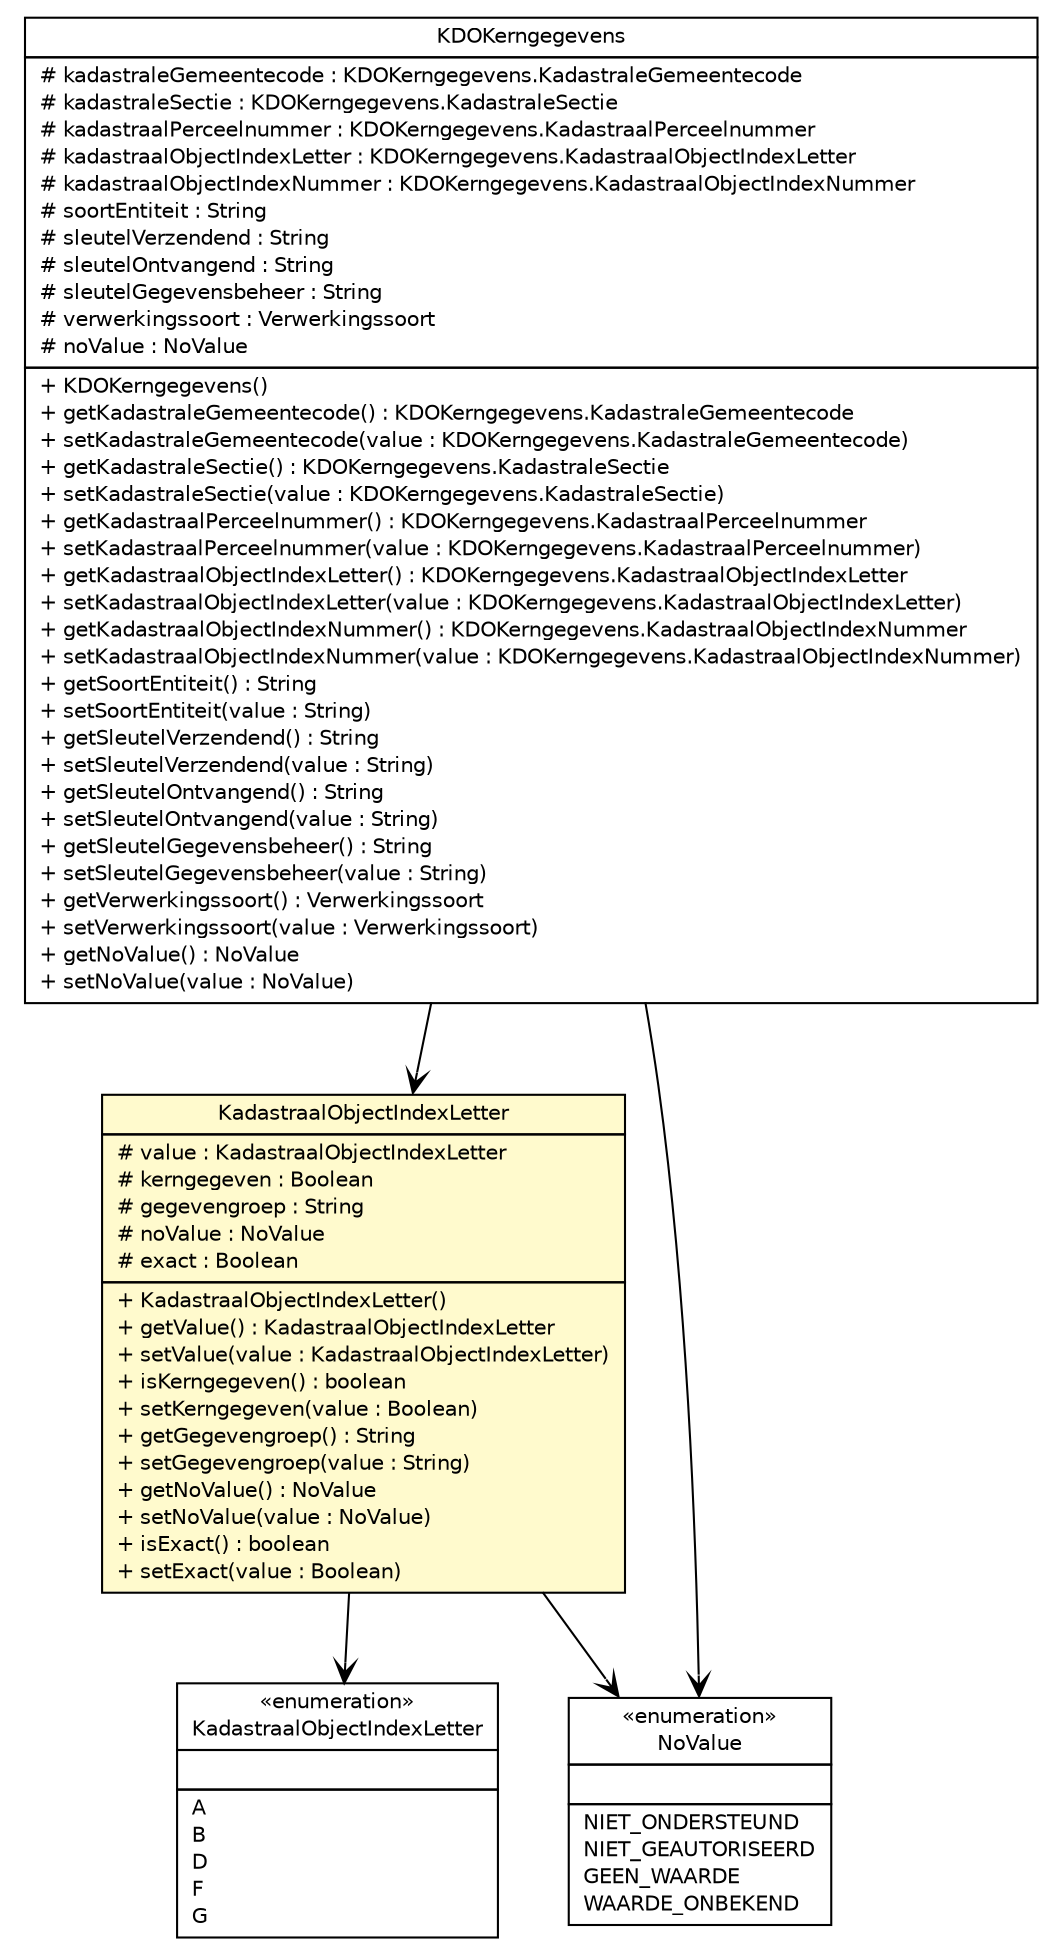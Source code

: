 #!/usr/local/bin/dot
#
# Class diagram 
# Generated by UMLGraph version R5_6-24-gf6e263 (http://www.umlgraph.org/)
#

digraph G {
	edge [fontname="Helvetica",fontsize=10,labelfontname="Helvetica",labelfontsize=10];
	node [fontname="Helvetica",fontsize=10,shape=plaintext];
	nodesep=0.25;
	ranksep=0.5;
	// nl.egem.stuf.sector.bg._0204.KadastraalObjectIndexLetter
	c89202 [label=<<table title="nl.egem.stuf.sector.bg._0204.KadastraalObjectIndexLetter" border="0" cellborder="1" cellspacing="0" cellpadding="2" port="p" href="./KadastraalObjectIndexLetter.html">
		<tr><td><table border="0" cellspacing="0" cellpadding="1">
<tr><td align="center" balign="center"> &#171;enumeration&#187; </td></tr>
<tr><td align="center" balign="center"> KadastraalObjectIndexLetter </td></tr>
		</table></td></tr>
		<tr><td><table border="0" cellspacing="0" cellpadding="1">
<tr><td align="left" balign="left">  </td></tr>
		</table></td></tr>
		<tr><td><table border="0" cellspacing="0" cellpadding="1">
<tr><td align="left" balign="left"> A </td></tr>
<tr><td align="left" balign="left"> B </td></tr>
<tr><td align="left" balign="left"> D </td></tr>
<tr><td align="left" balign="left"> F </td></tr>
<tr><td align="left" balign="left"> G </td></tr>
		</table></td></tr>
		</table>>, URL="./KadastraalObjectIndexLetter.html", fontname="Helvetica", fontcolor="black", fontsize=10.0];
	// nl.egem.stuf.sector.bg._0204.KDOKerngegevens
	c89231 [label=<<table title="nl.egem.stuf.sector.bg._0204.KDOKerngegevens" border="0" cellborder="1" cellspacing="0" cellpadding="2" port="p" href="./KDOKerngegevens.html">
		<tr><td><table border="0" cellspacing="0" cellpadding="1">
<tr><td align="center" balign="center"> KDOKerngegevens </td></tr>
		</table></td></tr>
		<tr><td><table border="0" cellspacing="0" cellpadding="1">
<tr><td align="left" balign="left"> # kadastraleGemeentecode : KDOKerngegevens.KadastraleGemeentecode </td></tr>
<tr><td align="left" balign="left"> # kadastraleSectie : KDOKerngegevens.KadastraleSectie </td></tr>
<tr><td align="left" balign="left"> # kadastraalPerceelnummer : KDOKerngegevens.KadastraalPerceelnummer </td></tr>
<tr><td align="left" balign="left"> # kadastraalObjectIndexLetter : KDOKerngegevens.KadastraalObjectIndexLetter </td></tr>
<tr><td align="left" balign="left"> # kadastraalObjectIndexNummer : KDOKerngegevens.KadastraalObjectIndexNummer </td></tr>
<tr><td align="left" balign="left"> # soortEntiteit : String </td></tr>
<tr><td align="left" balign="left"> # sleutelVerzendend : String </td></tr>
<tr><td align="left" balign="left"> # sleutelOntvangend : String </td></tr>
<tr><td align="left" balign="left"> # sleutelGegevensbeheer : String </td></tr>
<tr><td align="left" balign="left"> # verwerkingssoort : Verwerkingssoort </td></tr>
<tr><td align="left" balign="left"> # noValue : NoValue </td></tr>
		</table></td></tr>
		<tr><td><table border="0" cellspacing="0" cellpadding="1">
<tr><td align="left" balign="left"> + KDOKerngegevens() </td></tr>
<tr><td align="left" balign="left"> + getKadastraleGemeentecode() : KDOKerngegevens.KadastraleGemeentecode </td></tr>
<tr><td align="left" balign="left"> + setKadastraleGemeentecode(value : KDOKerngegevens.KadastraleGemeentecode) </td></tr>
<tr><td align="left" balign="left"> + getKadastraleSectie() : KDOKerngegevens.KadastraleSectie </td></tr>
<tr><td align="left" balign="left"> + setKadastraleSectie(value : KDOKerngegevens.KadastraleSectie) </td></tr>
<tr><td align="left" balign="left"> + getKadastraalPerceelnummer() : KDOKerngegevens.KadastraalPerceelnummer </td></tr>
<tr><td align="left" balign="left"> + setKadastraalPerceelnummer(value : KDOKerngegevens.KadastraalPerceelnummer) </td></tr>
<tr><td align="left" balign="left"> + getKadastraalObjectIndexLetter() : KDOKerngegevens.KadastraalObjectIndexLetter </td></tr>
<tr><td align="left" balign="left"> + setKadastraalObjectIndexLetter(value : KDOKerngegevens.KadastraalObjectIndexLetter) </td></tr>
<tr><td align="left" balign="left"> + getKadastraalObjectIndexNummer() : KDOKerngegevens.KadastraalObjectIndexNummer </td></tr>
<tr><td align="left" balign="left"> + setKadastraalObjectIndexNummer(value : KDOKerngegevens.KadastraalObjectIndexNummer) </td></tr>
<tr><td align="left" balign="left"> + getSoortEntiteit() : String </td></tr>
<tr><td align="left" balign="left"> + setSoortEntiteit(value : String) </td></tr>
<tr><td align="left" balign="left"> + getSleutelVerzendend() : String </td></tr>
<tr><td align="left" balign="left"> + setSleutelVerzendend(value : String) </td></tr>
<tr><td align="left" balign="left"> + getSleutelOntvangend() : String </td></tr>
<tr><td align="left" balign="left"> + setSleutelOntvangend(value : String) </td></tr>
<tr><td align="left" balign="left"> + getSleutelGegevensbeheer() : String </td></tr>
<tr><td align="left" balign="left"> + setSleutelGegevensbeheer(value : String) </td></tr>
<tr><td align="left" balign="left"> + getVerwerkingssoort() : Verwerkingssoort </td></tr>
<tr><td align="left" balign="left"> + setVerwerkingssoort(value : Verwerkingssoort) </td></tr>
<tr><td align="left" balign="left"> + getNoValue() : NoValue </td></tr>
<tr><td align="left" balign="left"> + setNoValue(value : NoValue) </td></tr>
		</table></td></tr>
		</table>>, URL="./KDOKerngegevens.html", fontname="Helvetica", fontcolor="black", fontsize=10.0];
	// nl.egem.stuf.sector.bg._0204.KDOKerngegevens.KadastraalObjectIndexLetter
	c89232 [label=<<table title="nl.egem.stuf.sector.bg._0204.KDOKerngegevens.KadastraalObjectIndexLetter" border="0" cellborder="1" cellspacing="0" cellpadding="2" port="p" bgcolor="lemonChiffon" href="./KDOKerngegevens.KadastraalObjectIndexLetter.html">
		<tr><td><table border="0" cellspacing="0" cellpadding="1">
<tr><td align="center" balign="center"> KadastraalObjectIndexLetter </td></tr>
		</table></td></tr>
		<tr><td><table border="0" cellspacing="0" cellpadding="1">
<tr><td align="left" balign="left"> # value : KadastraalObjectIndexLetter </td></tr>
<tr><td align="left" balign="left"> # kerngegeven : Boolean </td></tr>
<tr><td align="left" balign="left"> # gegevengroep : String </td></tr>
<tr><td align="left" balign="left"> # noValue : NoValue </td></tr>
<tr><td align="left" balign="left"> # exact : Boolean </td></tr>
		</table></td></tr>
		<tr><td><table border="0" cellspacing="0" cellpadding="1">
<tr><td align="left" balign="left"> + KadastraalObjectIndexLetter() </td></tr>
<tr><td align="left" balign="left"> + getValue() : KadastraalObjectIndexLetter </td></tr>
<tr><td align="left" balign="left"> + setValue(value : KadastraalObjectIndexLetter) </td></tr>
<tr><td align="left" balign="left"> + isKerngegeven() : boolean </td></tr>
<tr><td align="left" balign="left"> + setKerngegeven(value : Boolean) </td></tr>
<tr><td align="left" balign="left"> + getGegevengroep() : String </td></tr>
<tr><td align="left" balign="left"> + setGegevengroep(value : String) </td></tr>
<tr><td align="left" balign="left"> + getNoValue() : NoValue </td></tr>
<tr><td align="left" balign="left"> + setNoValue(value : NoValue) </td></tr>
<tr><td align="left" balign="left"> + isExact() : boolean </td></tr>
<tr><td align="left" balign="left"> + setExact(value : Boolean) </td></tr>
		</table></td></tr>
		</table>>, URL="./KDOKerngegevens.KadastraalObjectIndexLetter.html", fontname="Helvetica", fontcolor="black", fontsize=10.0];
	// nl.egem.stuf.stuf0204.NoValue
	c89569 [label=<<table title="nl.egem.stuf.stuf0204.NoValue" border="0" cellborder="1" cellspacing="0" cellpadding="2" port="p" href="../../../stuf0204/NoValue.html">
		<tr><td><table border="0" cellspacing="0" cellpadding="1">
<tr><td align="center" balign="center"> &#171;enumeration&#187; </td></tr>
<tr><td align="center" balign="center"> NoValue </td></tr>
		</table></td></tr>
		<tr><td><table border="0" cellspacing="0" cellpadding="1">
<tr><td align="left" balign="left">  </td></tr>
		</table></td></tr>
		<tr><td><table border="0" cellspacing="0" cellpadding="1">
<tr><td align="left" balign="left"> NIET_ONDERSTEUND </td></tr>
<tr><td align="left" balign="left"> NIET_GEAUTORISEERD </td></tr>
<tr><td align="left" balign="left"> GEEN_WAARDE </td></tr>
<tr><td align="left" balign="left"> WAARDE_ONBEKEND </td></tr>
		</table></td></tr>
		</table>>, URL="../../../stuf0204/NoValue.html", fontname="Helvetica", fontcolor="black", fontsize=10.0];
	// nl.egem.stuf.sector.bg._0204.KDOKerngegevens NAVASSOC nl.egem.stuf.sector.bg._0204.KDOKerngegevens.KadastraalObjectIndexLetter
	c89231:p -> c89232:p [taillabel="", label="", headlabel="", fontname="Helvetica", fontcolor="black", fontsize=10.0, color="black", arrowhead=open];
	// nl.egem.stuf.sector.bg._0204.KDOKerngegevens NAVASSOC nl.egem.stuf.stuf0204.NoValue
	c89231:p -> c89569:p [taillabel="", label="", headlabel="", fontname="Helvetica", fontcolor="black", fontsize=10.0, color="black", arrowhead=open];
	// nl.egem.stuf.sector.bg._0204.KDOKerngegevens.KadastraalObjectIndexLetter NAVASSOC nl.egem.stuf.sector.bg._0204.KadastraalObjectIndexLetter
	c89232:p -> c89202:p [taillabel="", label="", headlabel="", fontname="Helvetica", fontcolor="black", fontsize=10.0, color="black", arrowhead=open];
	// nl.egem.stuf.sector.bg._0204.KDOKerngegevens.KadastraalObjectIndexLetter NAVASSOC nl.egem.stuf.stuf0204.NoValue
	c89232:p -> c89569:p [taillabel="", label="", headlabel="", fontname="Helvetica", fontcolor="black", fontsize=10.0, color="black", arrowhead=open];
}


